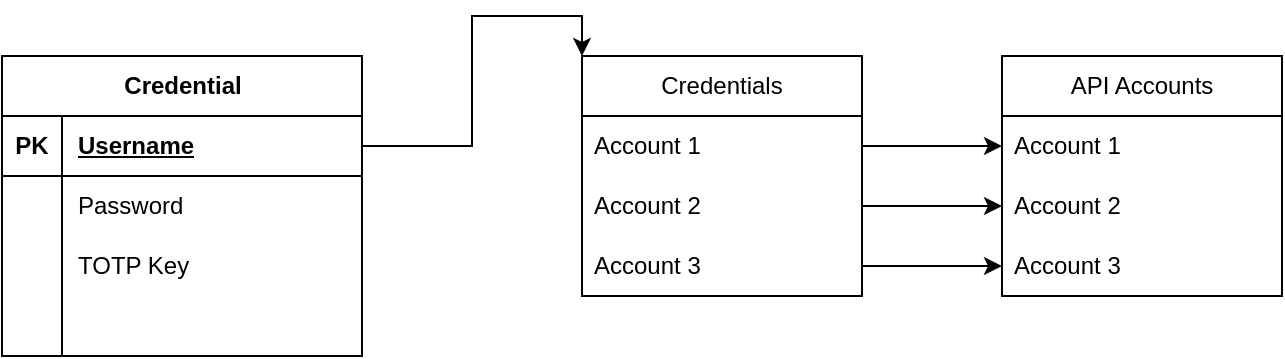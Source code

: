 <mxfile version="24.8.4">
  <diagram id="C5RBs43oDa-KdzZeNtuy" name="Page-1">
    <mxGraphModel dx="1434" dy="738" grid="1" gridSize="10" guides="1" tooltips="1" connect="1" arrows="1" fold="1" page="1" pageScale="1" pageWidth="827" pageHeight="1169" math="0" shadow="0">
      <root>
        <mxCell id="WIyWlLk6GJQsqaUBKTNV-0" />
        <mxCell id="WIyWlLk6GJQsqaUBKTNV-1" parent="WIyWlLk6GJQsqaUBKTNV-0" />
        <mxCell id="DkdebAAeG6_I_vclzc5Z-1" value="API Accounts" style="swimlane;fontStyle=0;childLayout=stackLayout;horizontal=1;startSize=30;horizontalStack=0;resizeParent=1;resizeParentMax=0;resizeLast=0;collapsible=1;marginBottom=0;whiteSpace=wrap;html=1;" vertex="1" parent="WIyWlLk6GJQsqaUBKTNV-1">
          <mxGeometry x="530" y="40" width="140" height="120" as="geometry" />
        </mxCell>
        <mxCell id="DkdebAAeG6_I_vclzc5Z-2" value="Account 1" style="text;strokeColor=none;fillColor=none;align=left;verticalAlign=middle;spacingLeft=4;spacingRight=4;overflow=hidden;points=[[0,0.5],[1,0.5]];portConstraint=eastwest;rotatable=0;whiteSpace=wrap;html=1;" vertex="1" parent="DkdebAAeG6_I_vclzc5Z-1">
          <mxGeometry y="30" width="140" height="30" as="geometry" />
        </mxCell>
        <mxCell id="DkdebAAeG6_I_vclzc5Z-3" value="Account 2" style="text;strokeColor=none;fillColor=none;align=left;verticalAlign=middle;spacingLeft=4;spacingRight=4;overflow=hidden;points=[[0,0.5],[1,0.5]];portConstraint=eastwest;rotatable=0;whiteSpace=wrap;html=1;" vertex="1" parent="DkdebAAeG6_I_vclzc5Z-1">
          <mxGeometry y="60" width="140" height="30" as="geometry" />
        </mxCell>
        <mxCell id="DkdebAAeG6_I_vclzc5Z-4" value="Account 3" style="text;strokeColor=none;fillColor=none;align=left;verticalAlign=middle;spacingLeft=4;spacingRight=4;overflow=hidden;points=[[0,0.5],[1,0.5]];portConstraint=eastwest;rotatable=0;whiteSpace=wrap;html=1;" vertex="1" parent="DkdebAAeG6_I_vclzc5Z-1">
          <mxGeometry y="90" width="140" height="30" as="geometry" />
        </mxCell>
        <mxCell id="DkdebAAeG6_I_vclzc5Z-11" value="Credentials" style="swimlane;fontStyle=0;childLayout=stackLayout;horizontal=1;startSize=30;horizontalStack=0;resizeParent=1;resizeParentMax=0;resizeLast=0;collapsible=1;marginBottom=0;whiteSpace=wrap;html=1;" vertex="1" parent="WIyWlLk6GJQsqaUBKTNV-1">
          <mxGeometry x="320" y="40" width="140" height="120" as="geometry" />
        </mxCell>
        <mxCell id="DkdebAAeG6_I_vclzc5Z-12" value="Account 1" style="text;strokeColor=none;fillColor=none;align=left;verticalAlign=middle;spacingLeft=4;spacingRight=4;overflow=hidden;points=[[0,0.5],[1,0.5]];portConstraint=eastwest;rotatable=0;whiteSpace=wrap;html=1;" vertex="1" parent="DkdebAAeG6_I_vclzc5Z-11">
          <mxGeometry y="30" width="140" height="30" as="geometry" />
        </mxCell>
        <mxCell id="DkdebAAeG6_I_vclzc5Z-13" value="Account 2" style="text;strokeColor=none;fillColor=none;align=left;verticalAlign=middle;spacingLeft=4;spacingRight=4;overflow=hidden;points=[[0,0.5],[1,0.5]];portConstraint=eastwest;rotatable=0;whiteSpace=wrap;html=1;" vertex="1" parent="DkdebAAeG6_I_vclzc5Z-11">
          <mxGeometry y="60" width="140" height="30" as="geometry" />
        </mxCell>
        <mxCell id="DkdebAAeG6_I_vclzc5Z-14" value="Account 3" style="text;strokeColor=none;fillColor=none;align=left;verticalAlign=middle;spacingLeft=4;spacingRight=4;overflow=hidden;points=[[0,0.5],[1,0.5]];portConstraint=eastwest;rotatable=0;whiteSpace=wrap;html=1;" vertex="1" parent="DkdebAAeG6_I_vclzc5Z-11">
          <mxGeometry y="90" width="140" height="30" as="geometry" />
        </mxCell>
        <mxCell id="DkdebAAeG6_I_vclzc5Z-30" value="Credential" style="shape=table;startSize=30;container=1;collapsible=1;childLayout=tableLayout;fixedRows=1;rowLines=0;fontStyle=1;align=center;resizeLast=1;html=1;" vertex="1" parent="WIyWlLk6GJQsqaUBKTNV-1">
          <mxGeometry x="30" y="40" width="180" height="150" as="geometry" />
        </mxCell>
        <mxCell id="DkdebAAeG6_I_vclzc5Z-31" value="" style="shape=tableRow;horizontal=0;startSize=0;swimlaneHead=0;swimlaneBody=0;fillColor=none;collapsible=0;dropTarget=0;points=[[0,0.5],[1,0.5]];portConstraint=eastwest;top=0;left=0;right=0;bottom=1;" vertex="1" parent="DkdebAAeG6_I_vclzc5Z-30">
          <mxGeometry y="30" width="180" height="30" as="geometry" />
        </mxCell>
        <mxCell id="DkdebAAeG6_I_vclzc5Z-32" value="PK" style="shape=partialRectangle;connectable=0;fillColor=none;top=0;left=0;bottom=0;right=0;fontStyle=1;overflow=hidden;whiteSpace=wrap;html=1;" vertex="1" parent="DkdebAAeG6_I_vclzc5Z-31">
          <mxGeometry width="30" height="30" as="geometry">
            <mxRectangle width="30" height="30" as="alternateBounds" />
          </mxGeometry>
        </mxCell>
        <mxCell id="DkdebAAeG6_I_vclzc5Z-33" value="Username" style="shape=partialRectangle;connectable=0;fillColor=none;top=0;left=0;bottom=0;right=0;align=left;spacingLeft=6;fontStyle=5;overflow=hidden;whiteSpace=wrap;html=1;" vertex="1" parent="DkdebAAeG6_I_vclzc5Z-31">
          <mxGeometry x="30" width="150" height="30" as="geometry">
            <mxRectangle width="150" height="30" as="alternateBounds" />
          </mxGeometry>
        </mxCell>
        <mxCell id="DkdebAAeG6_I_vclzc5Z-34" value="" style="shape=tableRow;horizontal=0;startSize=0;swimlaneHead=0;swimlaneBody=0;fillColor=none;collapsible=0;dropTarget=0;points=[[0,0.5],[1,0.5]];portConstraint=eastwest;top=0;left=0;right=0;bottom=0;" vertex="1" parent="DkdebAAeG6_I_vclzc5Z-30">
          <mxGeometry y="60" width="180" height="30" as="geometry" />
        </mxCell>
        <mxCell id="DkdebAAeG6_I_vclzc5Z-35" value="" style="shape=partialRectangle;connectable=0;fillColor=none;top=0;left=0;bottom=0;right=0;editable=1;overflow=hidden;whiteSpace=wrap;html=1;" vertex="1" parent="DkdebAAeG6_I_vclzc5Z-34">
          <mxGeometry width="30" height="30" as="geometry">
            <mxRectangle width="30" height="30" as="alternateBounds" />
          </mxGeometry>
        </mxCell>
        <mxCell id="DkdebAAeG6_I_vclzc5Z-36" value="Password" style="shape=partialRectangle;connectable=0;fillColor=none;top=0;left=0;bottom=0;right=0;align=left;spacingLeft=6;overflow=hidden;whiteSpace=wrap;html=1;" vertex="1" parent="DkdebAAeG6_I_vclzc5Z-34">
          <mxGeometry x="30" width="150" height="30" as="geometry">
            <mxRectangle width="150" height="30" as="alternateBounds" />
          </mxGeometry>
        </mxCell>
        <mxCell id="DkdebAAeG6_I_vclzc5Z-37" value="" style="shape=tableRow;horizontal=0;startSize=0;swimlaneHead=0;swimlaneBody=0;fillColor=none;collapsible=0;dropTarget=0;points=[[0,0.5],[1,0.5]];portConstraint=eastwest;top=0;left=0;right=0;bottom=0;" vertex="1" parent="DkdebAAeG6_I_vclzc5Z-30">
          <mxGeometry y="90" width="180" height="30" as="geometry" />
        </mxCell>
        <mxCell id="DkdebAAeG6_I_vclzc5Z-38" value="" style="shape=partialRectangle;connectable=0;fillColor=none;top=0;left=0;bottom=0;right=0;editable=1;overflow=hidden;whiteSpace=wrap;html=1;" vertex="1" parent="DkdebAAeG6_I_vclzc5Z-37">
          <mxGeometry width="30" height="30" as="geometry">
            <mxRectangle width="30" height="30" as="alternateBounds" />
          </mxGeometry>
        </mxCell>
        <mxCell id="DkdebAAeG6_I_vclzc5Z-39" value="TOTP Key" style="shape=partialRectangle;connectable=0;fillColor=none;top=0;left=0;bottom=0;right=0;align=left;spacingLeft=6;overflow=hidden;whiteSpace=wrap;html=1;" vertex="1" parent="DkdebAAeG6_I_vclzc5Z-37">
          <mxGeometry x="30" width="150" height="30" as="geometry">
            <mxRectangle width="150" height="30" as="alternateBounds" />
          </mxGeometry>
        </mxCell>
        <mxCell id="DkdebAAeG6_I_vclzc5Z-40" value="" style="shape=tableRow;horizontal=0;startSize=0;swimlaneHead=0;swimlaneBody=0;fillColor=none;collapsible=0;dropTarget=0;points=[[0,0.5],[1,0.5]];portConstraint=eastwest;top=0;left=0;right=0;bottom=0;" vertex="1" parent="DkdebAAeG6_I_vclzc5Z-30">
          <mxGeometry y="120" width="180" height="30" as="geometry" />
        </mxCell>
        <mxCell id="DkdebAAeG6_I_vclzc5Z-41" value="" style="shape=partialRectangle;connectable=0;fillColor=none;top=0;left=0;bottom=0;right=0;editable=1;overflow=hidden;whiteSpace=wrap;html=1;" vertex="1" parent="DkdebAAeG6_I_vclzc5Z-40">
          <mxGeometry width="30" height="30" as="geometry">
            <mxRectangle width="30" height="30" as="alternateBounds" />
          </mxGeometry>
        </mxCell>
        <mxCell id="DkdebAAeG6_I_vclzc5Z-42" value="" style="shape=partialRectangle;connectable=0;fillColor=none;top=0;left=0;bottom=0;right=0;align=left;spacingLeft=6;overflow=hidden;whiteSpace=wrap;html=1;" vertex="1" parent="DkdebAAeG6_I_vclzc5Z-40">
          <mxGeometry x="30" width="150" height="30" as="geometry">
            <mxRectangle width="150" height="30" as="alternateBounds" />
          </mxGeometry>
        </mxCell>
        <mxCell id="DkdebAAeG6_I_vclzc5Z-53" style="edgeStyle=orthogonalEdgeStyle;rounded=0;orthogonalLoop=1;jettySize=auto;html=1;exitX=1;exitY=0.5;exitDx=0;exitDy=0;entryX=0;entryY=0.5;entryDx=0;entryDy=0;" edge="1" parent="WIyWlLk6GJQsqaUBKTNV-1" source="DkdebAAeG6_I_vclzc5Z-12" target="DkdebAAeG6_I_vclzc5Z-2">
          <mxGeometry relative="1" as="geometry" />
        </mxCell>
        <mxCell id="DkdebAAeG6_I_vclzc5Z-57" style="edgeStyle=orthogonalEdgeStyle;rounded=0;orthogonalLoop=1;jettySize=auto;html=1;exitX=1;exitY=0.5;exitDx=0;exitDy=0;entryX=0;entryY=0;entryDx=0;entryDy=0;" edge="1" parent="WIyWlLk6GJQsqaUBKTNV-1" source="DkdebAAeG6_I_vclzc5Z-31" target="DkdebAAeG6_I_vclzc5Z-11">
          <mxGeometry relative="1" as="geometry" />
        </mxCell>
        <mxCell id="DkdebAAeG6_I_vclzc5Z-59" style="edgeStyle=orthogonalEdgeStyle;rounded=0;orthogonalLoop=1;jettySize=auto;html=1;exitX=1;exitY=0.5;exitDx=0;exitDy=0;entryX=0;entryY=0.5;entryDx=0;entryDy=0;" edge="1" parent="WIyWlLk6GJQsqaUBKTNV-1" source="DkdebAAeG6_I_vclzc5Z-14" target="DkdebAAeG6_I_vclzc5Z-4">
          <mxGeometry relative="1" as="geometry" />
        </mxCell>
        <mxCell id="DkdebAAeG6_I_vclzc5Z-60" style="edgeStyle=orthogonalEdgeStyle;rounded=0;orthogonalLoop=1;jettySize=auto;html=1;exitX=1;exitY=0.5;exitDx=0;exitDy=0;entryX=0;entryY=0.5;entryDx=0;entryDy=0;" edge="1" parent="WIyWlLk6GJQsqaUBKTNV-1" source="DkdebAAeG6_I_vclzc5Z-13" target="DkdebAAeG6_I_vclzc5Z-3">
          <mxGeometry relative="1" as="geometry" />
        </mxCell>
      </root>
    </mxGraphModel>
  </diagram>
</mxfile>
